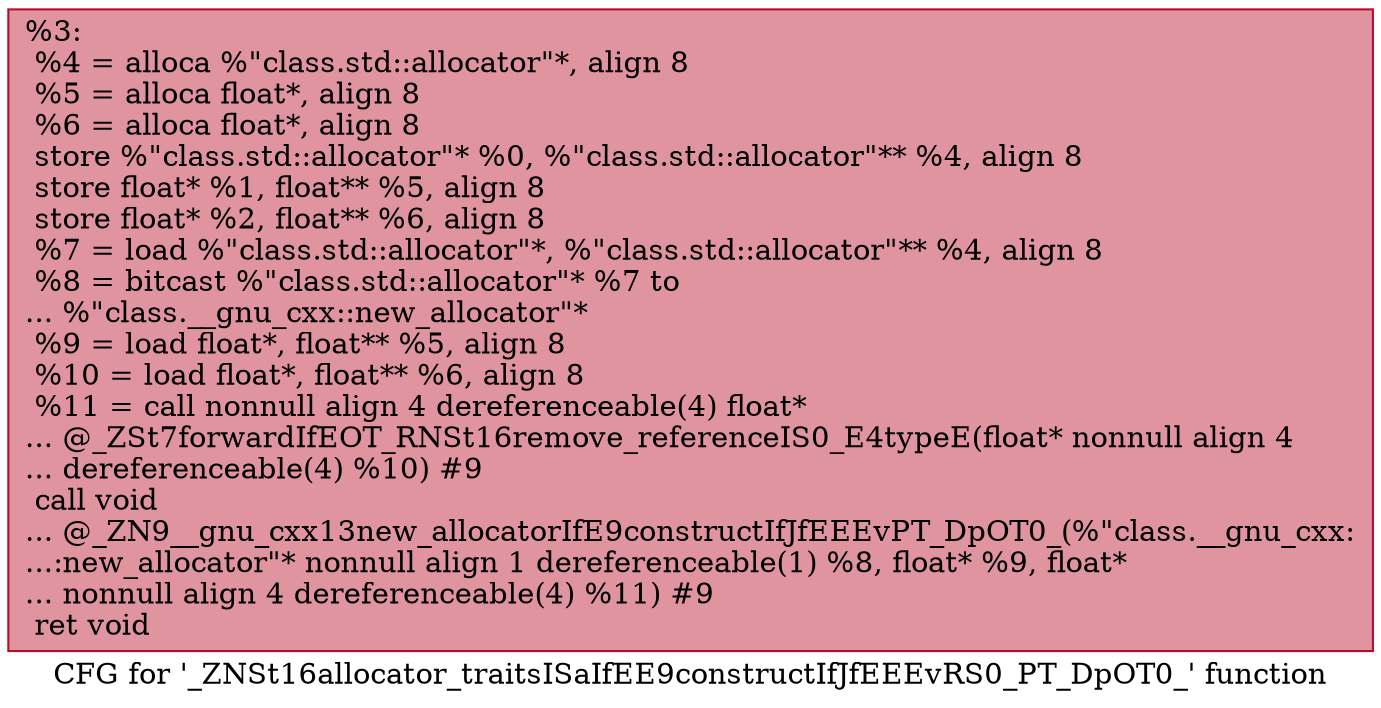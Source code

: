 digraph "CFG for '_ZNSt16allocator_traitsISaIfEE9constructIfJfEEEvRS0_PT_DpOT0_' function" {
	label="CFG for '_ZNSt16allocator_traitsISaIfEE9constructIfJfEEEvRS0_PT_DpOT0_' function";

	Node0x55a6d7669470 [shape=record,color="#b70d28ff", style=filled, fillcolor="#b70d2870",label="{%3:\l  %4 = alloca %\"class.std::allocator\"*, align 8\l  %5 = alloca float*, align 8\l  %6 = alloca float*, align 8\l  store %\"class.std::allocator\"* %0, %\"class.std::allocator\"** %4, align 8\l  store float* %1, float** %5, align 8\l  store float* %2, float** %6, align 8\l  %7 = load %\"class.std::allocator\"*, %\"class.std::allocator\"** %4, align 8\l  %8 = bitcast %\"class.std::allocator\"* %7 to\l... %\"class.__gnu_cxx::new_allocator\"*\l  %9 = load float*, float** %5, align 8\l  %10 = load float*, float** %6, align 8\l  %11 = call nonnull align 4 dereferenceable(4) float*\l... @_ZSt7forwardIfEOT_RNSt16remove_referenceIS0_E4typeE(float* nonnull align 4\l... dereferenceable(4) %10) #9\l  call void\l... @_ZN9__gnu_cxx13new_allocatorIfE9constructIfJfEEEvPT_DpOT0_(%\"class.__gnu_cxx:\l...:new_allocator\"* nonnull align 1 dereferenceable(1) %8, float* %9, float*\l... nonnull align 4 dereferenceable(4) %11) #9\l  ret void\l}"];
}
